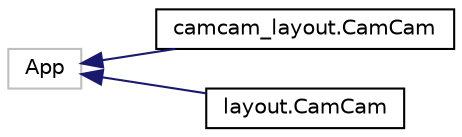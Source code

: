digraph "Graphical Class Hierarchy"
{
  edge [fontname="Helvetica",fontsize="10",labelfontname="Helvetica",labelfontsize="10"];
  node [fontname="Helvetica",fontsize="10",shape=record];
  rankdir="LR";
  Node1 [label="App",height=0.2,width=0.4,color="grey75", fillcolor="white", style="filled"];
  Node1 -> Node2 [dir="back",color="midnightblue",fontsize="10",style="solid",fontname="Helvetica"];
  Node2 [label="camcam_layout.CamCam",height=0.2,width=0.4,color="black", fillcolor="white", style="filled",URL="$classcamcam__layout_1_1_cam_cam.html"];
  Node1 -> Node3 [dir="back",color="midnightblue",fontsize="10",style="solid",fontname="Helvetica"];
  Node3 [label="layout.CamCam",height=0.2,width=0.4,color="black", fillcolor="white", style="filled",URL="$classlayout_1_1_cam_cam.html"];
}
